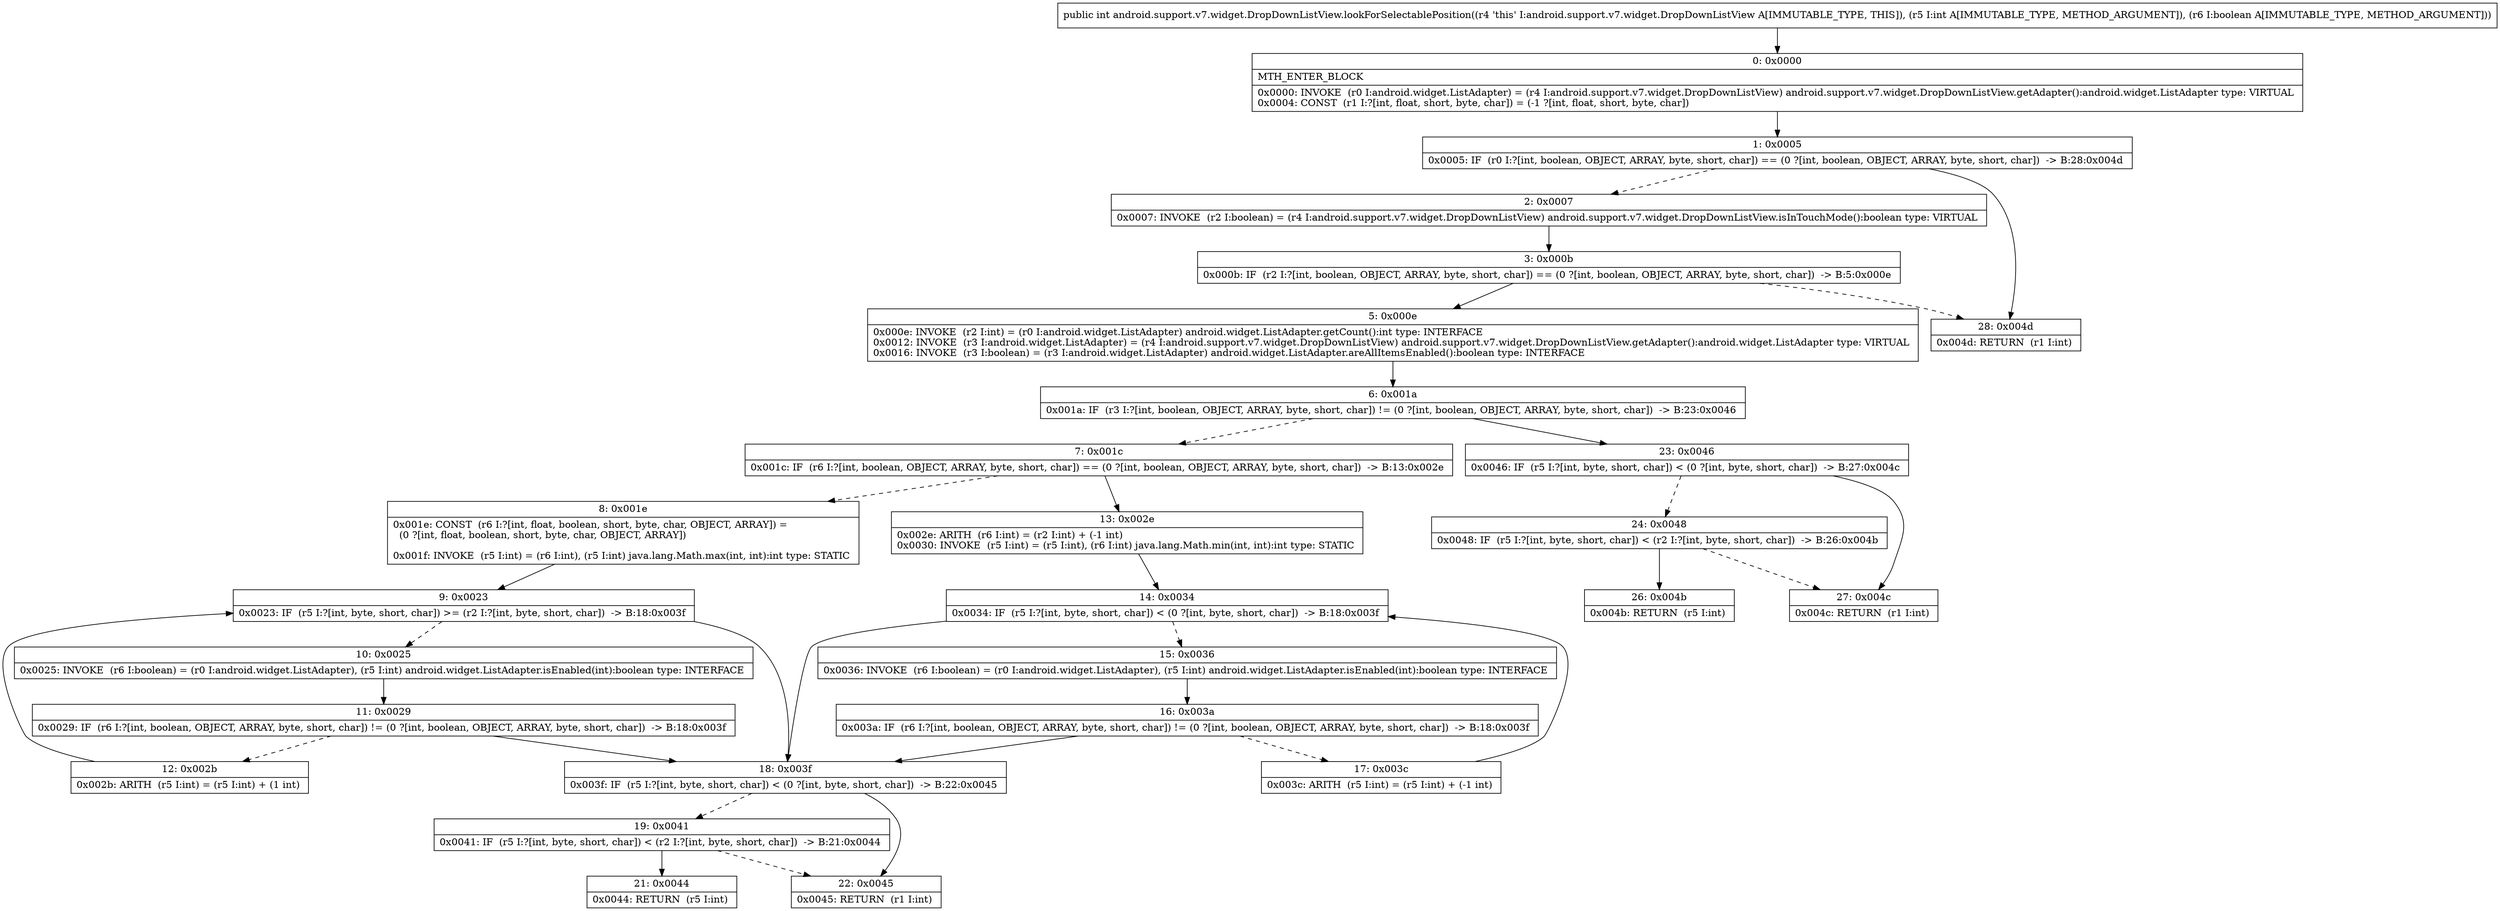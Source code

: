 digraph "CFG forandroid.support.v7.widget.DropDownListView.lookForSelectablePosition(IZ)I" {
Node_0 [shape=record,label="{0\:\ 0x0000|MTH_ENTER_BLOCK\l|0x0000: INVOKE  (r0 I:android.widget.ListAdapter) = (r4 I:android.support.v7.widget.DropDownListView) android.support.v7.widget.DropDownListView.getAdapter():android.widget.ListAdapter type: VIRTUAL \l0x0004: CONST  (r1 I:?[int, float, short, byte, char]) = (\-1 ?[int, float, short, byte, char]) \l}"];
Node_1 [shape=record,label="{1\:\ 0x0005|0x0005: IF  (r0 I:?[int, boolean, OBJECT, ARRAY, byte, short, char]) == (0 ?[int, boolean, OBJECT, ARRAY, byte, short, char])  \-\> B:28:0x004d \l}"];
Node_2 [shape=record,label="{2\:\ 0x0007|0x0007: INVOKE  (r2 I:boolean) = (r4 I:android.support.v7.widget.DropDownListView) android.support.v7.widget.DropDownListView.isInTouchMode():boolean type: VIRTUAL \l}"];
Node_3 [shape=record,label="{3\:\ 0x000b|0x000b: IF  (r2 I:?[int, boolean, OBJECT, ARRAY, byte, short, char]) == (0 ?[int, boolean, OBJECT, ARRAY, byte, short, char])  \-\> B:5:0x000e \l}"];
Node_5 [shape=record,label="{5\:\ 0x000e|0x000e: INVOKE  (r2 I:int) = (r0 I:android.widget.ListAdapter) android.widget.ListAdapter.getCount():int type: INTERFACE \l0x0012: INVOKE  (r3 I:android.widget.ListAdapter) = (r4 I:android.support.v7.widget.DropDownListView) android.support.v7.widget.DropDownListView.getAdapter():android.widget.ListAdapter type: VIRTUAL \l0x0016: INVOKE  (r3 I:boolean) = (r3 I:android.widget.ListAdapter) android.widget.ListAdapter.areAllItemsEnabled():boolean type: INTERFACE \l}"];
Node_6 [shape=record,label="{6\:\ 0x001a|0x001a: IF  (r3 I:?[int, boolean, OBJECT, ARRAY, byte, short, char]) != (0 ?[int, boolean, OBJECT, ARRAY, byte, short, char])  \-\> B:23:0x0046 \l}"];
Node_7 [shape=record,label="{7\:\ 0x001c|0x001c: IF  (r6 I:?[int, boolean, OBJECT, ARRAY, byte, short, char]) == (0 ?[int, boolean, OBJECT, ARRAY, byte, short, char])  \-\> B:13:0x002e \l}"];
Node_8 [shape=record,label="{8\:\ 0x001e|0x001e: CONST  (r6 I:?[int, float, boolean, short, byte, char, OBJECT, ARRAY]) = \l  (0 ?[int, float, boolean, short, byte, char, OBJECT, ARRAY])\l \l0x001f: INVOKE  (r5 I:int) = (r6 I:int), (r5 I:int) java.lang.Math.max(int, int):int type: STATIC \l}"];
Node_9 [shape=record,label="{9\:\ 0x0023|0x0023: IF  (r5 I:?[int, byte, short, char]) \>= (r2 I:?[int, byte, short, char])  \-\> B:18:0x003f \l}"];
Node_10 [shape=record,label="{10\:\ 0x0025|0x0025: INVOKE  (r6 I:boolean) = (r0 I:android.widget.ListAdapter), (r5 I:int) android.widget.ListAdapter.isEnabled(int):boolean type: INTERFACE \l}"];
Node_11 [shape=record,label="{11\:\ 0x0029|0x0029: IF  (r6 I:?[int, boolean, OBJECT, ARRAY, byte, short, char]) != (0 ?[int, boolean, OBJECT, ARRAY, byte, short, char])  \-\> B:18:0x003f \l}"];
Node_12 [shape=record,label="{12\:\ 0x002b|0x002b: ARITH  (r5 I:int) = (r5 I:int) + (1 int) \l}"];
Node_13 [shape=record,label="{13\:\ 0x002e|0x002e: ARITH  (r6 I:int) = (r2 I:int) + (\-1 int) \l0x0030: INVOKE  (r5 I:int) = (r5 I:int), (r6 I:int) java.lang.Math.min(int, int):int type: STATIC \l}"];
Node_14 [shape=record,label="{14\:\ 0x0034|0x0034: IF  (r5 I:?[int, byte, short, char]) \< (0 ?[int, byte, short, char])  \-\> B:18:0x003f \l}"];
Node_15 [shape=record,label="{15\:\ 0x0036|0x0036: INVOKE  (r6 I:boolean) = (r0 I:android.widget.ListAdapter), (r5 I:int) android.widget.ListAdapter.isEnabled(int):boolean type: INTERFACE \l}"];
Node_16 [shape=record,label="{16\:\ 0x003a|0x003a: IF  (r6 I:?[int, boolean, OBJECT, ARRAY, byte, short, char]) != (0 ?[int, boolean, OBJECT, ARRAY, byte, short, char])  \-\> B:18:0x003f \l}"];
Node_17 [shape=record,label="{17\:\ 0x003c|0x003c: ARITH  (r5 I:int) = (r5 I:int) + (\-1 int) \l}"];
Node_18 [shape=record,label="{18\:\ 0x003f|0x003f: IF  (r5 I:?[int, byte, short, char]) \< (0 ?[int, byte, short, char])  \-\> B:22:0x0045 \l}"];
Node_19 [shape=record,label="{19\:\ 0x0041|0x0041: IF  (r5 I:?[int, byte, short, char]) \< (r2 I:?[int, byte, short, char])  \-\> B:21:0x0044 \l}"];
Node_21 [shape=record,label="{21\:\ 0x0044|0x0044: RETURN  (r5 I:int) \l}"];
Node_22 [shape=record,label="{22\:\ 0x0045|0x0045: RETURN  (r1 I:int) \l}"];
Node_23 [shape=record,label="{23\:\ 0x0046|0x0046: IF  (r5 I:?[int, byte, short, char]) \< (0 ?[int, byte, short, char])  \-\> B:27:0x004c \l}"];
Node_24 [shape=record,label="{24\:\ 0x0048|0x0048: IF  (r5 I:?[int, byte, short, char]) \< (r2 I:?[int, byte, short, char])  \-\> B:26:0x004b \l}"];
Node_26 [shape=record,label="{26\:\ 0x004b|0x004b: RETURN  (r5 I:int) \l}"];
Node_27 [shape=record,label="{27\:\ 0x004c|0x004c: RETURN  (r1 I:int) \l}"];
Node_28 [shape=record,label="{28\:\ 0x004d|0x004d: RETURN  (r1 I:int) \l}"];
MethodNode[shape=record,label="{public int android.support.v7.widget.DropDownListView.lookForSelectablePosition((r4 'this' I:android.support.v7.widget.DropDownListView A[IMMUTABLE_TYPE, THIS]), (r5 I:int A[IMMUTABLE_TYPE, METHOD_ARGUMENT]), (r6 I:boolean A[IMMUTABLE_TYPE, METHOD_ARGUMENT])) }"];
MethodNode -> Node_0;
Node_0 -> Node_1;
Node_1 -> Node_2[style=dashed];
Node_1 -> Node_28;
Node_2 -> Node_3;
Node_3 -> Node_5;
Node_3 -> Node_28[style=dashed];
Node_5 -> Node_6;
Node_6 -> Node_7[style=dashed];
Node_6 -> Node_23;
Node_7 -> Node_8[style=dashed];
Node_7 -> Node_13;
Node_8 -> Node_9;
Node_9 -> Node_10[style=dashed];
Node_9 -> Node_18;
Node_10 -> Node_11;
Node_11 -> Node_12[style=dashed];
Node_11 -> Node_18;
Node_12 -> Node_9;
Node_13 -> Node_14;
Node_14 -> Node_15[style=dashed];
Node_14 -> Node_18;
Node_15 -> Node_16;
Node_16 -> Node_17[style=dashed];
Node_16 -> Node_18;
Node_17 -> Node_14;
Node_18 -> Node_19[style=dashed];
Node_18 -> Node_22;
Node_19 -> Node_21;
Node_19 -> Node_22[style=dashed];
Node_23 -> Node_24[style=dashed];
Node_23 -> Node_27;
Node_24 -> Node_26;
Node_24 -> Node_27[style=dashed];
}

